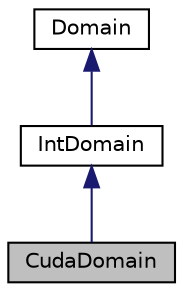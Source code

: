 digraph "CudaDomain"
{
  edge [fontname="Helvetica",fontsize="10",labelfontname="Helvetica",labelfontsize="10"];
  node [fontname="Helvetica",fontsize="10",shape=record];
  Node1 [label="CudaDomain",height=0.2,width=0.4,color="black", fillcolor="grey75", style="filled" fontcolor="black"];
  Node2 -> Node1 [dir="back",color="midnightblue",fontsize="10",style="solid",fontname="Helvetica"];
  Node2 [label="IntDomain",height=0.2,width=0.4,color="black", fillcolor="white", style="filled",URL="$d8/dfa/class_int_domain.html"];
  Node3 -> Node2 [dir="back",color="midnightblue",fontsize="10",style="solid",fontname="Helvetica"];
  Node3 [label="Domain",height=0.2,width=0.4,color="black", fillcolor="white", style="filled",URL="$d4/df4/class_domain.html"];
}
